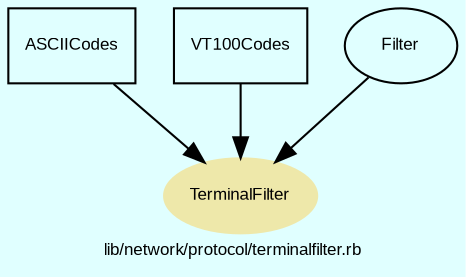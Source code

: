 digraph TopLevel {
    compound = true
    bgcolor = lightcyan1
    fontname = Arial
    fontsize = 8
    label = "lib/network/protocol/terminalfilter.rb"
    node [
        fontname = Arial,
        fontsize = 8,
        color = black
    ]

    TerminalFilter [
        fontcolor = black,
        URL = "classes/TerminalFilter.html",
        shape = ellipse,
        color = palegoldenrod,
        style = filled,
        label = "TerminalFilter"
    ]

    ASCIICodes [
        URL = "classes/ASCIICodes.html",
        shape = box,
        label = "ASCIICodes"
    ]

    ASCIICodes -> TerminalFilter [

    ]

    VT100Codes [
        URL = "classes/VT100Codes.html",
        shape = box,
        label = "VT100Codes"
    ]

    VT100Codes -> TerminalFilter [

    ]

    Filter [
        URL = "classes/Filter.html",
        label = "Filter"
    ]

    Filter -> TerminalFilter [

    ]

}

